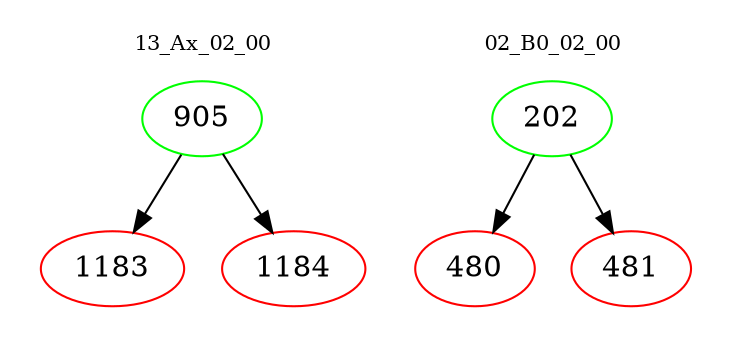 digraph{
subgraph cluster_0 {
color = white
label = "13_Ax_02_00";
fontsize=10;
T0_905 [label="905", color="green"]
T0_905 -> T0_1183 [color="black"]
T0_1183 [label="1183", color="red"]
T0_905 -> T0_1184 [color="black"]
T0_1184 [label="1184", color="red"]
}
subgraph cluster_1 {
color = white
label = "02_B0_02_00";
fontsize=10;
T1_202 [label="202", color="green"]
T1_202 -> T1_480 [color="black"]
T1_480 [label="480", color="red"]
T1_202 -> T1_481 [color="black"]
T1_481 [label="481", color="red"]
}
}
